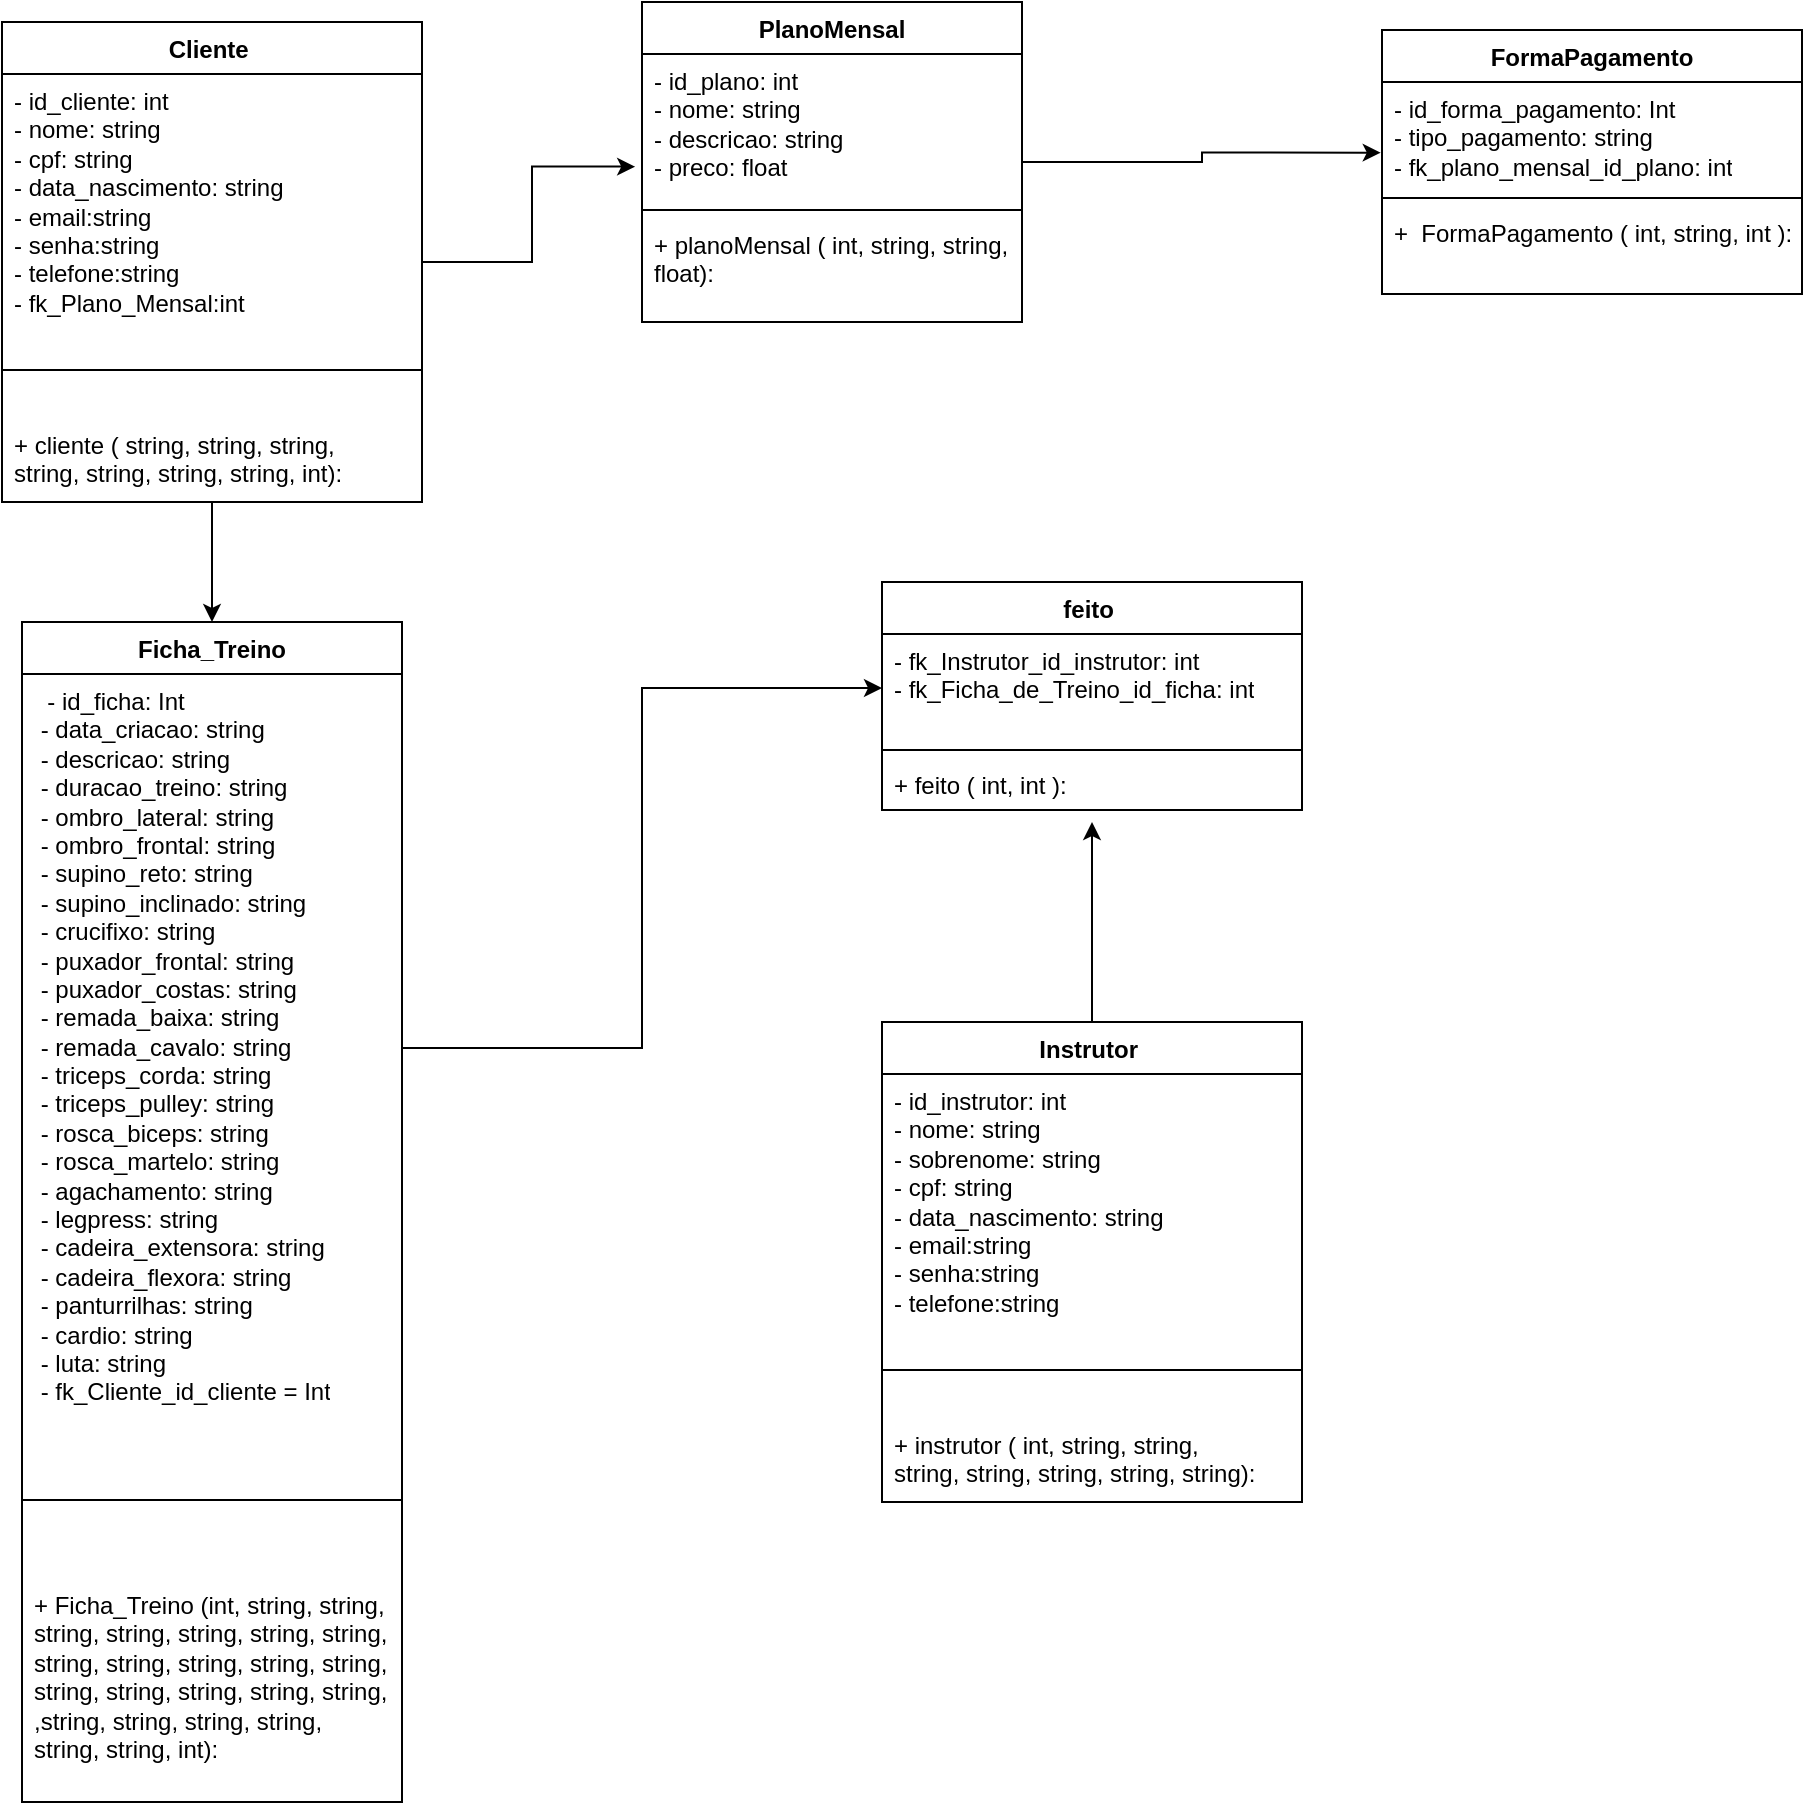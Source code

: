 <mxfile version="22.0.8" type="device">
  <diagram name="Página-1" id="V8x_jqcwwK-I2rTCPCtx">
    <mxGraphModel dx="794" dy="464" grid="1" gridSize="10" guides="1" tooltips="1" connect="1" arrows="1" fold="1" page="1" pageScale="1" pageWidth="827" pageHeight="1169" math="0" shadow="0">
      <root>
        <mxCell id="0" />
        <mxCell id="1" parent="0" />
        <mxCell id="9ncmRU4kV53dVMCkjZ3E-33" value="" style="edgeStyle=orthogonalEdgeStyle;rounded=0;orthogonalLoop=1;jettySize=auto;html=1;entryX=-0.018;entryY=0.761;entryDx=0;entryDy=0;entryPerimeter=0;" edge="1" parent="1" source="9ncmRU4kV53dVMCkjZ3E-5" target="9ncmRU4kV53dVMCkjZ3E-15">
          <mxGeometry relative="1" as="geometry" />
        </mxCell>
        <mxCell id="9ncmRU4kV53dVMCkjZ3E-35" style="edgeStyle=orthogonalEdgeStyle;rounded=0;orthogonalLoop=1;jettySize=auto;html=1;entryX=0.5;entryY=0;entryDx=0;entryDy=0;" edge="1" parent="1" source="9ncmRU4kV53dVMCkjZ3E-5" target="9ncmRU4kV53dVMCkjZ3E-22">
          <mxGeometry relative="1" as="geometry" />
        </mxCell>
        <mxCell id="9ncmRU4kV53dVMCkjZ3E-5" value="Cliente&amp;nbsp;" style="swimlane;fontStyle=1;align=center;verticalAlign=top;childLayout=stackLayout;horizontal=1;startSize=26;horizontalStack=0;resizeParent=1;resizeParentMax=0;resizeLast=0;collapsible=1;marginBottom=0;whiteSpace=wrap;html=1;" vertex="1" parent="1">
          <mxGeometry x="60" y="40" width="210" height="240" as="geometry" />
        </mxCell>
        <mxCell id="9ncmRU4kV53dVMCkjZ3E-6" value="- id_cliente: int&lt;br&gt;- nome: string&lt;br&gt;- cpf: string&lt;br&gt;- data_nascimento: string&lt;br&gt;- email:string&lt;br&gt;- senha:string&lt;br&gt;- telefone:string&lt;br&gt;- fk_Plano_Mensal:int&amp;nbsp;" style="text;strokeColor=none;fillColor=none;align=left;verticalAlign=top;spacingLeft=4;spacingRight=4;overflow=hidden;rotatable=0;points=[[0,0.5],[1,0.5]];portConstraint=eastwest;whiteSpace=wrap;html=1;" vertex="1" parent="9ncmRU4kV53dVMCkjZ3E-5">
          <mxGeometry y="26" width="210" height="124" as="geometry" />
        </mxCell>
        <mxCell id="9ncmRU4kV53dVMCkjZ3E-7" value="" style="line;strokeWidth=1;fillColor=none;align=left;verticalAlign=middle;spacingTop=-1;spacingLeft=3;spacingRight=3;rotatable=0;labelPosition=right;points=[];portConstraint=eastwest;strokeColor=inherit;" vertex="1" parent="9ncmRU4kV53dVMCkjZ3E-5">
          <mxGeometry y="150" width="210" height="48" as="geometry" />
        </mxCell>
        <mxCell id="9ncmRU4kV53dVMCkjZ3E-8" value="+ cliente ( string, string, string, string,&amp;nbsp;string, string, string, int):" style="text;strokeColor=none;fillColor=none;align=left;verticalAlign=top;spacingLeft=4;spacingRight=4;overflow=hidden;rotatable=0;points=[[0,0.5],[1,0.5]];portConstraint=eastwest;whiteSpace=wrap;html=1;" vertex="1" parent="9ncmRU4kV53dVMCkjZ3E-5">
          <mxGeometry y="198" width="210" height="42" as="geometry" />
        </mxCell>
        <mxCell id="9ncmRU4kV53dVMCkjZ3E-9" value="feito&amp;nbsp;" style="swimlane;fontStyle=1;align=center;verticalAlign=top;childLayout=stackLayout;horizontal=1;startSize=26;horizontalStack=0;resizeParent=1;resizeParentMax=0;resizeLast=0;collapsible=1;marginBottom=0;whiteSpace=wrap;html=1;" vertex="1" parent="1">
          <mxGeometry x="500" y="320" width="210" height="114" as="geometry" />
        </mxCell>
        <mxCell id="9ncmRU4kV53dVMCkjZ3E-10" value="&lt;div&gt;- fk_Instrutor_id_instrutor: int&lt;/div&gt;&lt;div&gt;- fk_Ficha_de_Treino_id_ficha: int&lt;/div&gt;" style="text;strokeColor=none;fillColor=none;align=left;verticalAlign=top;spacingLeft=4;spacingRight=4;overflow=hidden;rotatable=0;points=[[0,0.5],[1,0.5]];portConstraint=eastwest;whiteSpace=wrap;html=1;" vertex="1" parent="9ncmRU4kV53dVMCkjZ3E-9">
          <mxGeometry y="26" width="210" height="54" as="geometry" />
        </mxCell>
        <mxCell id="9ncmRU4kV53dVMCkjZ3E-11" value="" style="line;strokeWidth=1;fillColor=none;align=left;verticalAlign=middle;spacingTop=-1;spacingLeft=3;spacingRight=3;rotatable=0;labelPosition=right;points=[];portConstraint=eastwest;strokeColor=inherit;" vertex="1" parent="9ncmRU4kV53dVMCkjZ3E-9">
          <mxGeometry y="80" width="210" height="8" as="geometry" />
        </mxCell>
        <mxCell id="9ncmRU4kV53dVMCkjZ3E-12" value="+ feito&amp;nbsp;( int, int ):" style="text;strokeColor=none;fillColor=none;align=left;verticalAlign=top;spacingLeft=4;spacingRight=4;overflow=hidden;rotatable=0;points=[[0,0.5],[1,0.5]];portConstraint=eastwest;whiteSpace=wrap;html=1;" vertex="1" parent="9ncmRU4kV53dVMCkjZ3E-9">
          <mxGeometry y="88" width="210" height="26" as="geometry" />
        </mxCell>
        <mxCell id="9ncmRU4kV53dVMCkjZ3E-14" value="PlanoMensal" style="swimlane;fontStyle=1;align=center;verticalAlign=top;childLayout=stackLayout;horizontal=1;startSize=26;horizontalStack=0;resizeParent=1;resizeParentMax=0;resizeLast=0;collapsible=1;marginBottom=0;whiteSpace=wrap;html=1;" vertex="1" parent="1">
          <mxGeometry x="380" y="30" width="190" height="160" as="geometry" />
        </mxCell>
        <mxCell id="9ncmRU4kV53dVMCkjZ3E-15" value="- id_plano: int&lt;br&gt;- nome: string&lt;br&gt;- descricao: string&lt;br&gt;- preco: float" style="text;strokeColor=none;fillColor=none;align=left;verticalAlign=top;spacingLeft=4;spacingRight=4;overflow=hidden;rotatable=0;points=[[0,0.5],[1,0.5]];portConstraint=eastwest;whiteSpace=wrap;html=1;" vertex="1" parent="9ncmRU4kV53dVMCkjZ3E-14">
          <mxGeometry y="26" width="190" height="74" as="geometry" />
        </mxCell>
        <mxCell id="9ncmRU4kV53dVMCkjZ3E-16" value="" style="line;strokeWidth=1;fillColor=none;align=left;verticalAlign=middle;spacingTop=-1;spacingLeft=3;spacingRight=3;rotatable=0;labelPosition=right;points=[];portConstraint=eastwest;strokeColor=inherit;" vertex="1" parent="9ncmRU4kV53dVMCkjZ3E-14">
          <mxGeometry y="100" width="190" height="8" as="geometry" />
        </mxCell>
        <mxCell id="9ncmRU4kV53dVMCkjZ3E-17" value="+ planoMensal ( int, string, string, float):" style="text;strokeColor=none;fillColor=none;align=left;verticalAlign=top;spacingLeft=4;spacingRight=4;overflow=hidden;rotatable=0;points=[[0,0.5],[1,0.5]];portConstraint=eastwest;whiteSpace=wrap;html=1;" vertex="1" parent="9ncmRU4kV53dVMCkjZ3E-14">
          <mxGeometry y="108" width="190" height="52" as="geometry" />
        </mxCell>
        <mxCell id="9ncmRU4kV53dVMCkjZ3E-39" style="edgeStyle=orthogonalEdgeStyle;rounded=0;orthogonalLoop=1;jettySize=auto;html=1;" edge="1" parent="1" source="9ncmRU4kV53dVMCkjZ3E-18">
          <mxGeometry relative="1" as="geometry">
            <mxPoint x="605" y="440" as="targetPoint" />
          </mxGeometry>
        </mxCell>
        <mxCell id="9ncmRU4kV53dVMCkjZ3E-18" value="Instrutor&amp;nbsp;" style="swimlane;fontStyle=1;align=center;verticalAlign=top;childLayout=stackLayout;horizontal=1;startSize=26;horizontalStack=0;resizeParent=1;resizeParentMax=0;resizeLast=0;collapsible=1;marginBottom=0;whiteSpace=wrap;html=1;" vertex="1" parent="1">
          <mxGeometry x="500" y="540" width="210" height="240" as="geometry" />
        </mxCell>
        <mxCell id="9ncmRU4kV53dVMCkjZ3E-19" value="- id_instrutor: int&lt;br&gt;- nome: string&lt;br&gt;- sobrenome: string&lt;br&gt;- cpf: string&lt;br&gt;- data_nascimento: string&lt;br&gt;- email:string&lt;br&gt;- senha:string&lt;br&gt;- telefone:string&lt;br&gt;-&amp;nbsp;&amp;nbsp;" style="text;strokeColor=none;fillColor=none;align=left;verticalAlign=top;spacingLeft=4;spacingRight=4;overflow=hidden;rotatable=0;points=[[0,0.5],[1,0.5]];portConstraint=eastwest;whiteSpace=wrap;html=1;" vertex="1" parent="9ncmRU4kV53dVMCkjZ3E-18">
          <mxGeometry y="26" width="210" height="124" as="geometry" />
        </mxCell>
        <mxCell id="9ncmRU4kV53dVMCkjZ3E-20" value="" style="line;strokeWidth=1;fillColor=none;align=left;verticalAlign=middle;spacingTop=-1;spacingLeft=3;spacingRight=3;rotatable=0;labelPosition=right;points=[];portConstraint=eastwest;strokeColor=inherit;" vertex="1" parent="9ncmRU4kV53dVMCkjZ3E-18">
          <mxGeometry y="150" width="210" height="48" as="geometry" />
        </mxCell>
        <mxCell id="9ncmRU4kV53dVMCkjZ3E-21" value="+ instrutor ( int, string, string, string,&amp;nbsp;string, string, string, string):" style="text;strokeColor=none;fillColor=none;align=left;verticalAlign=top;spacingLeft=4;spacingRight=4;overflow=hidden;rotatable=0;points=[[0,0.5],[1,0.5]];portConstraint=eastwest;whiteSpace=wrap;html=1;" vertex="1" parent="9ncmRU4kV53dVMCkjZ3E-18">
          <mxGeometry y="198" width="210" height="42" as="geometry" />
        </mxCell>
        <mxCell id="9ncmRU4kV53dVMCkjZ3E-22" value="Ficha_Treino" style="swimlane;fontStyle=1;align=center;verticalAlign=top;childLayout=stackLayout;horizontal=1;startSize=26;horizontalStack=0;resizeParent=1;resizeParentMax=0;resizeLast=0;collapsible=1;marginBottom=0;whiteSpace=wrap;html=1;" vertex="1" parent="1">
          <mxGeometry x="70" y="340" width="190" height="590" as="geometry" />
        </mxCell>
        <mxCell id="9ncmRU4kV53dVMCkjZ3E-23" value="&lt;div&gt;&amp;nbsp;&amp;nbsp;- id_ficha: Int&lt;/div&gt;&lt;div&gt;&amp;nbsp;- data_criacao: string&lt;/div&gt;&lt;div&gt;&amp;nbsp;- descricao: string&lt;/div&gt;&lt;div&gt;&amp;nbsp;- duracao_treino: string&lt;/div&gt;&lt;div&gt;&amp;nbsp;- ombro_lateral: string&lt;/div&gt;&lt;div&gt;&amp;nbsp;- ombro_frontal: string&lt;/div&gt;&lt;div&gt;&amp;nbsp;- supino_reto: string&lt;/div&gt;&lt;div&gt;&amp;nbsp;- supino_inclinado: string&lt;/div&gt;&lt;div&gt;&amp;nbsp;- crucifixo: string&lt;/div&gt;&lt;div&gt;&amp;nbsp;- puxador_frontal: string&lt;/div&gt;&lt;div&gt;&amp;nbsp;- puxador_costas: string&lt;/div&gt;&lt;div&gt;&amp;nbsp;- remada_baixa: string&lt;/div&gt;&lt;div&gt;&amp;nbsp;- remada_cavalo: string&lt;/div&gt;&lt;div&gt;&amp;nbsp;- triceps_corda: string&lt;/div&gt;&lt;div&gt;&amp;nbsp;- triceps_pulley: string&lt;/div&gt;&lt;div&gt;&amp;nbsp;- rosca_biceps: string&lt;/div&gt;&lt;div&gt;&amp;nbsp;- rosca_martelo: string&lt;/div&gt;&lt;div&gt;&amp;nbsp;- agachamento: string&lt;/div&gt;&lt;div&gt;&amp;nbsp;- legpress: string&lt;/div&gt;&lt;div&gt;&amp;nbsp;- cadeira_extensora: string&lt;/div&gt;&lt;div&gt;&amp;nbsp;- cadeira_flexora: string&lt;/div&gt;&lt;div&gt;&amp;nbsp;- panturrilhas: string&lt;/div&gt;&lt;div&gt;&amp;nbsp;- cardio: string&lt;/div&gt;&lt;div&gt;&amp;nbsp;- luta: string&lt;/div&gt;&lt;div&gt;&amp;nbsp;- fk_Cliente_id_cliente = Int&lt;/div&gt;" style="text;strokeColor=none;fillColor=none;align=left;verticalAlign=top;spacingLeft=4;spacingRight=4;overflow=hidden;rotatable=0;points=[[0,0.5],[1,0.5]];portConstraint=eastwest;whiteSpace=wrap;html=1;" vertex="1" parent="9ncmRU4kV53dVMCkjZ3E-22">
          <mxGeometry y="26" width="190" height="374" as="geometry" />
        </mxCell>
        <mxCell id="9ncmRU4kV53dVMCkjZ3E-24" value="" style="line;strokeWidth=1;fillColor=none;align=left;verticalAlign=middle;spacingTop=-1;spacingLeft=3;spacingRight=3;rotatable=0;labelPosition=right;points=[];portConstraint=eastwest;strokeColor=inherit;" vertex="1" parent="9ncmRU4kV53dVMCkjZ3E-22">
          <mxGeometry y="400" width="190" height="78" as="geometry" />
        </mxCell>
        <mxCell id="9ncmRU4kV53dVMCkjZ3E-25" value="+ Ficha_Treino&amp;nbsp;&lt;span style=&quot;background-color: initial;&quot;&gt;(int, string, string, string, string,&amp;nbsp;&lt;/span&gt;&lt;span style=&quot;background-color: initial;&quot;&gt;string, string, string, string, string,&amp;nbsp;&lt;/span&gt;&lt;span style=&quot;background-color: initial;&quot;&gt;string, string, string, string, string,&amp;nbsp;&lt;/span&gt;&lt;span style=&quot;background-color: initial;&quot;&gt;string, string, string, ,string, string,&amp;nbsp;&lt;/span&gt;&lt;span style=&quot;background-color: initial;&quot;&gt;string, string, string, string, int):&lt;/span&gt;&lt;span style=&quot;background-color: initial;&quot;&gt;&lt;br&gt;&lt;/span&gt;" style="text;strokeColor=none;fillColor=none;align=left;verticalAlign=top;spacingLeft=4;spacingRight=4;overflow=hidden;rotatable=0;points=[[0,0.5],[1,0.5]];portConstraint=eastwest;whiteSpace=wrap;html=1;" vertex="1" parent="9ncmRU4kV53dVMCkjZ3E-22">
          <mxGeometry y="478" width="190" height="112" as="geometry" />
        </mxCell>
        <mxCell id="9ncmRU4kV53dVMCkjZ3E-26" value="FormaPagamento" style="swimlane;fontStyle=1;align=center;verticalAlign=top;childLayout=stackLayout;horizontal=1;startSize=26;horizontalStack=0;resizeParent=1;resizeParentMax=0;resizeLast=0;collapsible=1;marginBottom=0;whiteSpace=wrap;html=1;" vertex="1" parent="1">
          <mxGeometry x="750" y="44" width="210" height="132" as="geometry" />
        </mxCell>
        <mxCell id="9ncmRU4kV53dVMCkjZ3E-27" value="&lt;div&gt;- id_forma_pagamento: Int&lt;/div&gt;&lt;div&gt;- tipo_pagamento: string&lt;/div&gt;&lt;div&gt;- fk_plano_mensal_id_plano: int&lt;/div&gt;" style="text;strokeColor=none;fillColor=none;align=left;verticalAlign=top;spacingLeft=4;spacingRight=4;overflow=hidden;rotatable=0;points=[[0,0.5],[1,0.5]];portConstraint=eastwest;whiteSpace=wrap;html=1;" vertex="1" parent="9ncmRU4kV53dVMCkjZ3E-26">
          <mxGeometry y="26" width="210" height="54" as="geometry" />
        </mxCell>
        <mxCell id="9ncmRU4kV53dVMCkjZ3E-28" value="" style="line;strokeWidth=1;fillColor=none;align=left;verticalAlign=middle;spacingTop=-1;spacingLeft=3;spacingRight=3;rotatable=0;labelPosition=right;points=[];portConstraint=eastwest;strokeColor=inherit;" vertex="1" parent="9ncmRU4kV53dVMCkjZ3E-26">
          <mxGeometry y="80" width="210" height="8" as="geometry" />
        </mxCell>
        <mxCell id="9ncmRU4kV53dVMCkjZ3E-29" value="+&amp;nbsp; FormaPagamento ( int, string, int ):" style="text;strokeColor=none;fillColor=none;align=left;verticalAlign=top;spacingLeft=4;spacingRight=4;overflow=hidden;rotatable=0;points=[[0,0.5],[1,0.5]];portConstraint=eastwest;whiteSpace=wrap;html=1;" vertex="1" parent="9ncmRU4kV53dVMCkjZ3E-26">
          <mxGeometry y="88" width="210" height="44" as="geometry" />
        </mxCell>
        <mxCell id="9ncmRU4kV53dVMCkjZ3E-34" style="edgeStyle=orthogonalEdgeStyle;rounded=0;orthogonalLoop=1;jettySize=auto;html=1;entryX=-0.003;entryY=0.654;entryDx=0;entryDy=0;entryPerimeter=0;" edge="1" parent="1" source="9ncmRU4kV53dVMCkjZ3E-14" target="9ncmRU4kV53dVMCkjZ3E-27">
          <mxGeometry relative="1" as="geometry" />
        </mxCell>
        <mxCell id="9ncmRU4kV53dVMCkjZ3E-38" style="edgeStyle=orthogonalEdgeStyle;rounded=0;orthogonalLoop=1;jettySize=auto;html=1;exitX=1;exitY=0.5;exitDx=0;exitDy=0;entryX=0;entryY=0.5;entryDx=0;entryDy=0;" edge="1" parent="1" source="9ncmRU4kV53dVMCkjZ3E-23" target="9ncmRU4kV53dVMCkjZ3E-10">
          <mxGeometry relative="1" as="geometry" />
        </mxCell>
      </root>
    </mxGraphModel>
  </diagram>
</mxfile>
